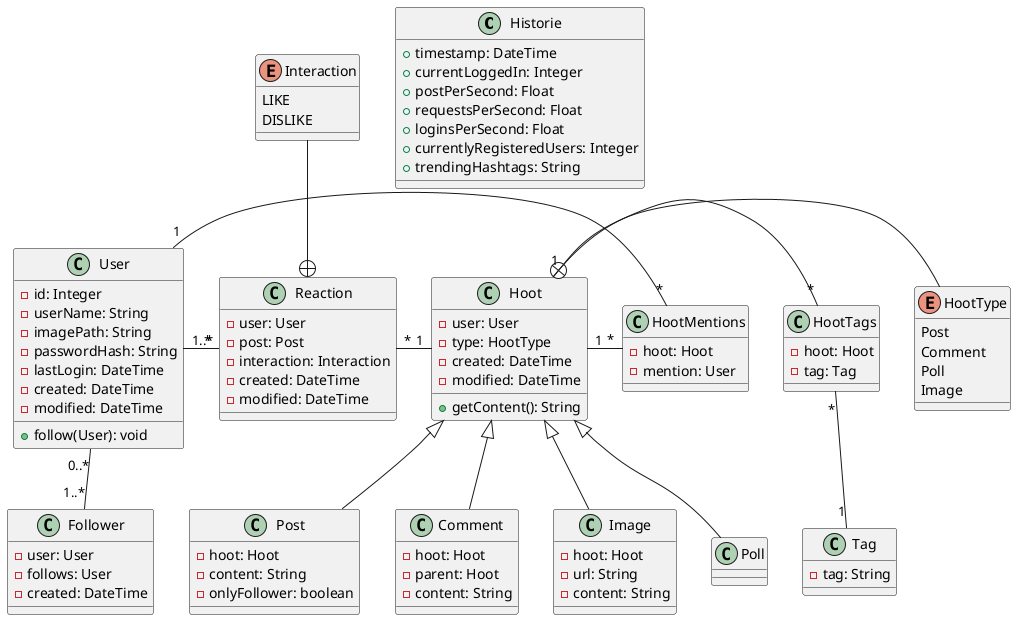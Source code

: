 @startuml
'https://plantuml.com/class-diagram
/' TODO: Beautify '/

class Historie {
    +timestamp: DateTime
    +currentLoggedIn: Integer
    +postPerSecond: Float /'Durchschnitt seit letztem Timestamp'/
    +requestsPerSecond: Float
    +loginsPerSecond: Float
    +currentlyRegisteredUsers: Integer
    +trendingHashtags: String
}

enum Interaction {
    LIKE
    DISLIKE
}

class Reaction {
    -user: User
    -post: Post
    -interaction: Interaction
    -created: DateTime
    -modified: DateTime
}

enum HootType {
    Post
    Comment
    Poll /' TODO: Maybe or maybe not implement '/
    Image
}

class Post {
    -hoot: Hoot
    -content: String
    -onlyFollower: boolean /'TODO: Check if this is cool'/
}

class Comment {
    -hoot: Hoot
    -parent: Hoot
    -content: String
}

class Image {
    -hoot: Hoot
    -url: String
    -content: String
}

class Hoot {
    -user: User
    -type: HootType
    -created: DateTime
    -modified: DateTime
    +getContent(): String
}

class HootTags {
    -hoot: Hoot
    -tag: Tag
}

class Tag {
    -tag: String /' Only lowercase! '/
}

class HootMentions {
    -hoot: Hoot
    -mention: User
}

class User {
    -id: Integer /' TODO: Prüfen, ob uid: String  '/
    -userName: String
    -imagePath: String
    -passwordHash: String
    -lastLogin: DateTime
    -created: DateTime
    -modified: DateTime
    +follow(User): void
}

class Follower {
    -user: User
    -follows: User
    -created: DateTime
}

/'
    TODO: Multiplizität prüfen, Ein User eine Interaktion pro Post
    ggf. Trigger
'/
User "0..*" -- "1..*" Follower
User "1..*" - "*" Reaction
Reaction "*" - "1" Hoot /'TODO: Aggregation&Komposition'/
Interaction --+ Reaction

Hoot <|-- Post
Hoot <|-- Comment
Hoot <|-- Image
Hoot <|-- Poll /'TODO: Maybe or maybe not implement'/
Hoot +- HootType

Hoot "1" - "*" HootTags
HootTags "*" -- "1" Tag

Hoot "1" - "*" HootMentions
HootMentions "*" - "1" User

@enduml